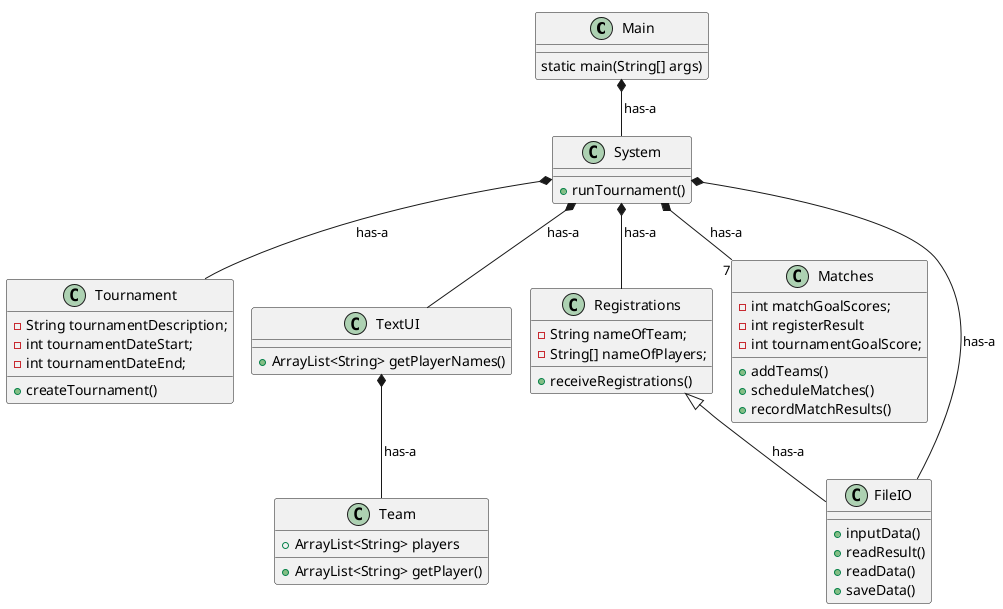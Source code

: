 @startuml

!pragma layout smetana

class Main
{
static main(String[] args)
}

class System
{
    +runTournament()
}

class Tournament
{
    -String tournamentDescription;
    -int tournamentDateStart;
    -int tournamentDateEnd;

    +createTournament()
}

class TextUI
{
+ ArrayList<String> getPlayerNames()
}

class Team
{
    +ArrayList<String> players
+ ArrayList<String> getPlayer()
}

class Registrations
{
    -String nameOfTeam;
    -String[] nameOfPlayers;

    +receiveRegistrations()
}

class Matches
{
    -int matchGoalScores;
    - int registerResult
    - int tournamentGoalScore;

    +addTeams()
    +scheduleMatches()
    +recordMatchResults()
}

class FileIO
{
    +inputData()
    +readResult()
    +readData()
    +saveData()
}
System *-- TextUI: has-a
TextUI *-- Team: has-a
System *-- Tournament: has-a
System *-- Registrations: has-a
System *-- "7"Matches: has-a
System *-- FileIO: has-a
Registrations <|-- FileIO:has-a
Main *-- System: has-a

@enduml